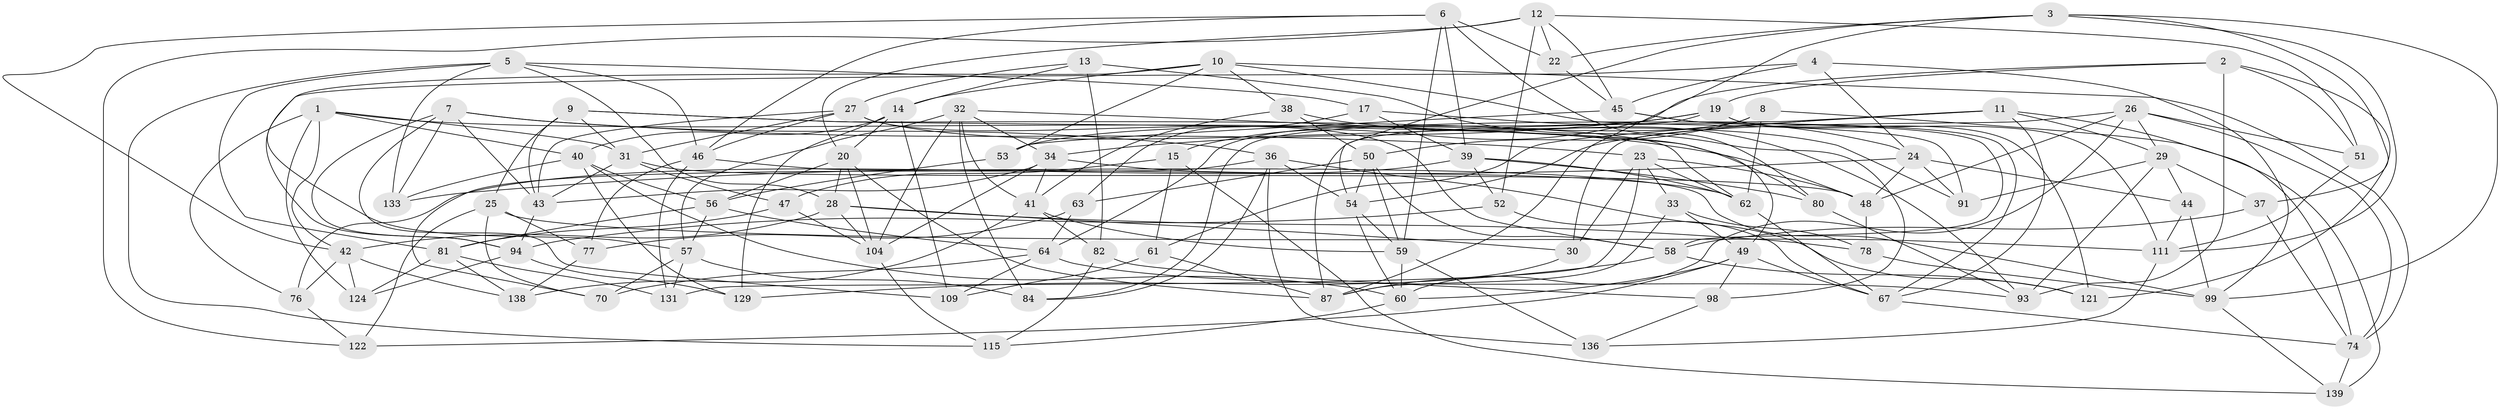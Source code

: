 // Generated by graph-tools (version 1.1) at 2025/52/02/27/25 19:52:31]
// undirected, 88 vertices, 225 edges
graph export_dot {
graph [start="1"]
  node [color=gray90,style=filled];
  1 [super="+75"];
  2 [super="+101"];
  3 [super="+88"];
  4;
  5 [super="+18"];
  6 [super="+16"];
  7 [super="+119"];
  8;
  9 [super="+107"];
  10 [super="+120"];
  11 [super="+83"];
  12 [super="+21"];
  13;
  14 [super="+97"];
  15;
  17;
  19 [super="+66"];
  20 [super="+71"];
  22;
  23 [super="+132"];
  24 [super="+106"];
  25 [super="+137"];
  26 [super="+90"];
  27 [super="+72"];
  28 [super="+123"];
  29 [super="+35"];
  30;
  31 [super="+113"];
  32 [super="+92"];
  33;
  34 [super="+89"];
  36 [super="+128"];
  37;
  38;
  39 [super="+69"];
  40 [super="+110"];
  41 [super="+126"];
  42 [super="+73"];
  43 [super="+65"];
  44;
  45 [super="+55"];
  46 [super="+68"];
  47;
  48 [super="+86"];
  49 [super="+95"];
  50 [super="+118"];
  51;
  52;
  53;
  54 [super="+102"];
  56 [super="+105"];
  57 [super="+100"];
  58 [super="+130"];
  59 [super="+116"];
  60 [super="+96"];
  61;
  62 [super="+79"];
  63;
  64 [super="+103"];
  67 [super="+112"];
  70;
  74 [super="+125"];
  76;
  77;
  78;
  80;
  81 [super="+85"];
  82;
  84;
  87 [super="+135"];
  91;
  93 [super="+108"];
  94 [super="+114"];
  98;
  99 [super="+117"];
  104 [super="+127"];
  109;
  111 [super="+134"];
  115;
  121;
  122;
  124;
  129;
  131;
  133;
  136;
  138;
  139;
  1 -- 76;
  1 -- 40;
  1 -- 42;
  1 -- 48;
  1 -- 124;
  1 -- 31;
  2 -- 19;
  2 -- 51;
  2 -- 93 [weight=2];
  2 -- 121;
  2 -- 15;
  3 -- 54;
  3 -- 87;
  3 -- 22;
  3 -- 99;
  3 -- 37;
  3 -- 111;
  4 -- 94;
  4 -- 24;
  4 -- 99;
  4 -- 45;
  5 -- 28;
  5 -- 81;
  5 -- 133;
  5 -- 17;
  5 -- 115;
  5 -- 46;
  6 -- 42;
  6 -- 22;
  6 -- 80;
  6 -- 59;
  6 -- 39;
  6 -- 46;
  7 -- 133;
  7 -- 109;
  7 -- 94;
  7 -- 43;
  7 -- 23;
  7 -- 36;
  8 -- 139;
  8 -- 64;
  8 -- 62;
  8 -- 50;
  9 -- 62;
  9 -- 43;
  9 -- 25 [weight=2];
  9 -- 80;
  9 -- 31;
  10 -- 57;
  10 -- 38;
  10 -- 74;
  10 -- 91;
  10 -- 53;
  10 -- 14;
  11 -- 74;
  11 -- 29;
  11 -- 54;
  11 -- 67;
  11 -- 84;
  11 -- 61;
  12 -- 20;
  12 -- 122;
  12 -- 45;
  12 -- 51;
  12 -- 52;
  12 -- 22;
  13 -- 82;
  13 -- 98;
  13 -- 27;
  13 -- 14;
  14 -- 40;
  14 -- 109;
  14 -- 129;
  14 -- 20;
  15 -- 47;
  15 -- 139;
  15 -- 61;
  17 -- 39;
  17 -- 63;
  17 -- 24;
  19 -- 121;
  19 -- 53;
  19 -- 87;
  19 -- 111;
  19 -- 34;
  20 -- 56;
  20 -- 104;
  20 -- 28;
  20 -- 87;
  22 -- 45;
  23 -- 62;
  23 -- 33;
  23 -- 131;
  23 -- 30;
  23 -- 48;
  24 -- 44;
  24 -- 133;
  24 -- 48;
  24 -- 91;
  25 -- 70;
  25 -- 77;
  25 -- 122;
  25 -- 111;
  26 -- 51;
  26 -- 30;
  26 -- 48;
  26 -- 60;
  26 -- 29;
  26 -- 74;
  27 -- 43;
  27 -- 31;
  27 -- 91;
  27 -- 58;
  27 -- 46;
  28 -- 42;
  28 -- 78;
  28 -- 104;
  28 -- 30;
  29 -- 91;
  29 -- 37;
  29 -- 44;
  29 -- 93;
  30 -- 87;
  31 -- 43;
  31 -- 47;
  31 -- 48;
  32 -- 49;
  32 -- 104;
  32 -- 41;
  32 -- 34;
  32 -- 84;
  32 -- 57;
  33 -- 87;
  33 -- 78;
  33 -- 49;
  34 -- 41;
  34 -- 104;
  34 -- 43;
  34 -- 62;
  36 -- 70;
  36 -- 84;
  36 -- 54;
  36 -- 136;
  36 -- 121;
  37 -- 74;
  37 -- 58;
  38 -- 93;
  38 -- 50;
  38 -- 41;
  39 -- 52;
  39 -- 80;
  39 -- 76;
  39 -- 62;
  40 -- 56;
  40 -- 129;
  40 -- 60;
  40 -- 133;
  41 -- 138;
  41 -- 59;
  41 -- 82;
  42 -- 76;
  42 -- 124;
  42 -- 138;
  43 -- 94;
  44 -- 111;
  44 -- 99;
  45 -- 53;
  45 -- 58;
  45 -- 67;
  46 -- 77;
  46 -- 99;
  46 -- 131;
  47 -- 104;
  47 -- 81;
  48 -- 78;
  49 -- 98;
  49 -- 67;
  49 -- 122;
  49 -- 60;
  50 -- 63;
  50 -- 59;
  50 -- 58;
  50 -- 54;
  51 -- 111;
  52 -- 67;
  52 -- 94;
  53 -- 56;
  54 -- 60;
  54 -- 59;
  56 -- 57;
  56 -- 64;
  56 -- 81;
  57 -- 131;
  57 -- 84;
  57 -- 70;
  58 -- 129;
  58 -- 121;
  59 -- 60;
  59 -- 136;
  60 -- 115;
  61 -- 109;
  61 -- 87;
  62 -- 67;
  63 -- 64;
  63 -- 77;
  64 -- 109;
  64 -- 93;
  64 -- 70;
  67 -- 74;
  74 -- 139;
  76 -- 122;
  77 -- 138;
  78 -- 99;
  80 -- 93;
  81 -- 131;
  81 -- 138;
  81 -- 124;
  82 -- 98;
  82 -- 115;
  94 -- 129;
  94 -- 124;
  98 -- 136;
  99 -- 139;
  104 -- 115;
  111 -- 136;
}
